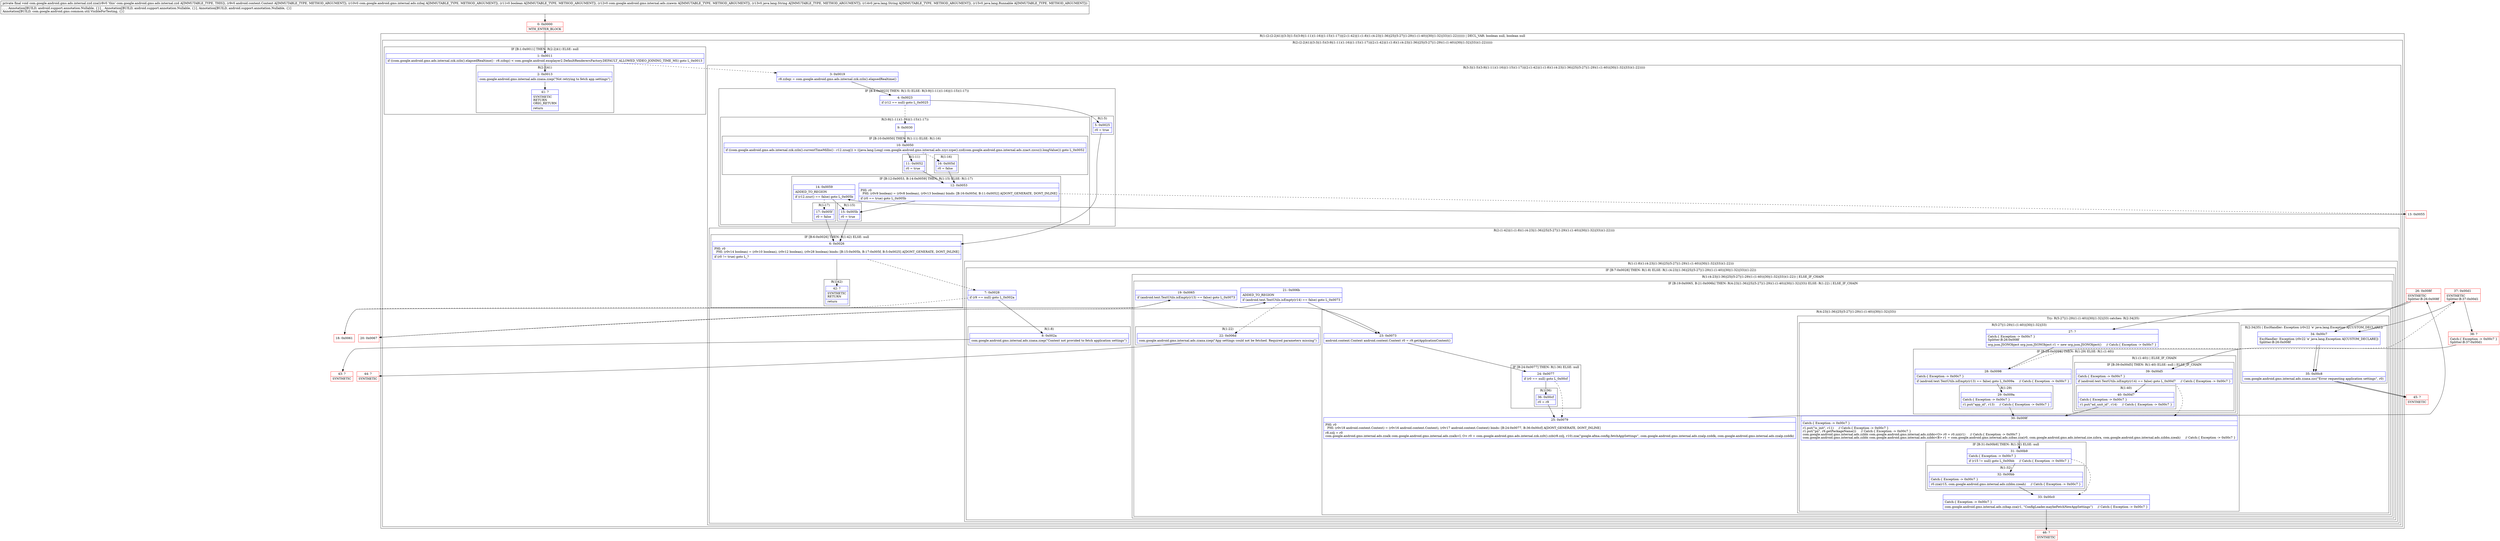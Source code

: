 digraph "CFG forcom.google.android.gms.ads.internal.zzd.zza(Landroid\/content\/Context;Lcom\/google\/android\/gms\/internal\/ads\/zzbaj;ZLcom\/google\/android\/gms\/internal\/ads\/zzawm;Ljava\/lang\/String;Ljava\/lang\/String;Ljava\/lang\/Runnable;)V" {
subgraph cluster_Region_32775834 {
label = "R(1:(2:(2:2|41)|(3:3|(1:5)(3:9|(1:11)(1:16)|(1:15)(1:17))|(2:(1:42)|(1:(1:8)(1:(4:23|(1:36)|25|(5:27|(1:29)(1:(1:40))|30|(1:32)|33))(1:22))))))) | DECL_VAR: boolean null, boolean null\l";
node [shape=record,color=blue];
subgraph cluster_Region_46490311 {
label = "R(2:(2:2|41)|(3:3|(1:5)(3:9|(1:11)(1:16)|(1:15)(1:17))|(2:(1:42)|(1:(1:8)(1:(4:23|(1:36)|25|(5:27|(1:29)(1:(1:40))|30|(1:32)|33))(1:22))))))";
node [shape=record,color=blue];
subgraph cluster_IfRegion_268971771 {
label = "IF [B:1:0x0011] THEN: R(2:2|41) ELSE: null";
node [shape=record,color=blue];
Node_1 [shape=record,label="{1\:\ 0x0011|if ((com.google.android.gms.ads.internal.zzk.zzln().elapsedRealtime() \- r8.zzbqz) \< com.google.android.exoplayer2.DefaultRenderersFactory.DEFAULT_ALLOWED_VIDEO_JOINING_TIME_MS) goto L_0x0013\l}"];
subgraph cluster_Region_307201348 {
label = "R(2:2|41)";
node [shape=record,color=blue];
Node_2 [shape=record,label="{2\:\ 0x0013|com.google.android.gms.internal.ads.zzaxa.zzep(\"Not retrying to fetch app settings\")\l}"];
Node_41 [shape=record,label="{41\:\ ?|SYNTHETIC\lRETURN\lORIG_RETURN\l|return\l}"];
}
}
subgraph cluster_Region_862869849 {
label = "R(3:3|(1:5)(3:9|(1:11)(1:16)|(1:15)(1:17))|(2:(1:42)|(1:(1:8)(1:(4:23|(1:36)|25|(5:27|(1:29)(1:(1:40))|30|(1:32)|33))(1:22)))))";
node [shape=record,color=blue];
Node_3 [shape=record,label="{3\:\ 0x0019|r8.zzbqz = com.google.android.gms.ads.internal.zzk.zzln().elapsedRealtime()\l}"];
subgraph cluster_IfRegion_445957801 {
label = "IF [B:4:0x0023] THEN: R(1:5) ELSE: R(3:9|(1:11)(1:16)|(1:15)(1:17))";
node [shape=record,color=blue];
Node_4 [shape=record,label="{4\:\ 0x0023|if (r12 == null) goto L_0x0025\l}"];
subgraph cluster_Region_196783983 {
label = "R(1:5)";
node [shape=record,color=blue];
Node_5 [shape=record,label="{5\:\ 0x0025|r0 = true\l}"];
}
subgraph cluster_Region_1262116086 {
label = "R(3:9|(1:11)(1:16)|(1:15)(1:17))";
node [shape=record,color=blue];
Node_9 [shape=record,label="{9\:\ 0x0030}"];
subgraph cluster_IfRegion_632395120 {
label = "IF [B:10:0x0050] THEN: R(1:11) ELSE: R(1:16)";
node [shape=record,color=blue];
Node_10 [shape=record,label="{10\:\ 0x0050|if ((com.google.android.gms.ads.internal.zzk.zzln().currentTimeMillis() \- r12.zzuq()) \> ((java.lang.Long) com.google.android.gms.internal.ads.zzyr.zzpe().zzd(com.google.android.gms.internal.ads.zzact.zzcsz)).longValue()) goto L_0x0052\l}"];
subgraph cluster_Region_726504308 {
label = "R(1:11)";
node [shape=record,color=blue];
Node_11 [shape=record,label="{11\:\ 0x0052|r0 = true\l}"];
}
subgraph cluster_Region_1773516147 {
label = "R(1:16)";
node [shape=record,color=blue];
Node_16 [shape=record,label="{16\:\ 0x005d|r0 = false\l}"];
}
}
subgraph cluster_IfRegion_1691661326 {
label = "IF [B:12:0x0053, B:14:0x0059] THEN: R(1:15) ELSE: R(1:17)";
node [shape=record,color=blue];
Node_12 [shape=record,label="{12\:\ 0x0053|PHI: r0 \l  PHI: (r0v9 boolean) = (r0v8 boolean), (r0v13 boolean) binds: [B:16:0x005d, B:11:0x0052] A[DONT_GENERATE, DONT_INLINE]\l|if (r0 == true) goto L_0x005b\l}"];
Node_14 [shape=record,label="{14\:\ 0x0059|ADDED_TO_REGION\l|if (r12.zzur() == false) goto L_0x005b\l}"];
subgraph cluster_Region_1864035642 {
label = "R(1:15)";
node [shape=record,color=blue];
Node_15 [shape=record,label="{15\:\ 0x005b|r0 = true\l}"];
}
subgraph cluster_Region_1340114381 {
label = "R(1:17)";
node [shape=record,color=blue];
Node_17 [shape=record,label="{17\:\ 0x005f|r0 = false\l}"];
}
}
}
}
subgraph cluster_Region_1481217971 {
label = "R(2:(1:42)|(1:(1:8)(1:(4:23|(1:36)|25|(5:27|(1:29)(1:(1:40))|30|(1:32)|33))(1:22))))";
node [shape=record,color=blue];
subgraph cluster_IfRegion_1091415456 {
label = "IF [B:6:0x0026] THEN: R(1:42) ELSE: null";
node [shape=record,color=blue];
Node_6 [shape=record,label="{6\:\ 0x0026|PHI: r0 \l  PHI: (r0v14 boolean) = (r0v10 boolean), (r0v12 boolean), (r0v28 boolean) binds: [B:15:0x005b, B:17:0x005f, B:5:0x0025] A[DONT_GENERATE, DONT_INLINE]\l|if (r0 != true) goto L_?\l}"];
subgraph cluster_Region_1748941540 {
label = "R(1:42)";
node [shape=record,color=blue];
Node_42 [shape=record,label="{42\:\ ?|SYNTHETIC\lRETURN\l|return\l}"];
}
}
subgraph cluster_Region_696981289 {
label = "R(1:(1:8)(1:(4:23|(1:36)|25|(5:27|(1:29)(1:(1:40))|30|(1:32)|33))(1:22)))";
node [shape=record,color=blue];
subgraph cluster_IfRegion_1030482340 {
label = "IF [B:7:0x0028] THEN: R(1:8) ELSE: R(1:(4:23|(1:36)|25|(5:27|(1:29)(1:(1:40))|30|(1:32)|33))(1:22))";
node [shape=record,color=blue];
Node_7 [shape=record,label="{7\:\ 0x0028|if (r9 == null) goto L_0x002a\l}"];
subgraph cluster_Region_296166148 {
label = "R(1:8)";
node [shape=record,color=blue];
Node_8 [shape=record,label="{8\:\ 0x002a|com.google.android.gms.internal.ads.zzaxa.zzep(\"Context not provided to fetch application settings\")\l}"];
}
subgraph cluster_Region_206783054 {
label = "R(1:(4:23|(1:36)|25|(5:27|(1:29)(1:(1:40))|30|(1:32)|33))(1:22)) | ELSE_IF_CHAIN\l";
node [shape=record,color=blue];
subgraph cluster_IfRegion_2098216626 {
label = "IF [B:19:0x0065, B:21:0x006b] THEN: R(4:23|(1:36)|25|(5:27|(1:29)(1:(1:40))|30|(1:32)|33)) ELSE: R(1:22) | ELSE_IF_CHAIN\l";
node [shape=record,color=blue];
Node_19 [shape=record,label="{19\:\ 0x0065|if (android.text.TextUtils.isEmpty(r13) == false) goto L_0x0073\l}"];
Node_21 [shape=record,label="{21\:\ 0x006b|ADDED_TO_REGION\l|if (android.text.TextUtils.isEmpty(r14) == false) goto L_0x0073\l}"];
subgraph cluster_Region_1286298463 {
label = "R(4:23|(1:36)|25|(5:27|(1:29)(1:(1:40))|30|(1:32)|33))";
node [shape=record,color=blue];
Node_23 [shape=record,label="{23\:\ 0x0073|android.content.Context android.content.Context r0 = r9.getApplicationContext()\l}"];
subgraph cluster_IfRegion_1071985009 {
label = "IF [B:24:0x0077] THEN: R(1:36) ELSE: null";
node [shape=record,color=blue];
Node_24 [shape=record,label="{24\:\ 0x0077|if (r0 == null) goto L_0x00cf\l}"];
subgraph cluster_Region_1960844493 {
label = "R(1:36)";
node [shape=record,color=blue];
Node_36 [shape=record,label="{36\:\ 0x00cf|r0 = r9\l}"];
}
}
Node_25 [shape=record,label="{25\:\ 0x0079|PHI: r0 \l  PHI: (r0v18 android.content.Context) = (r0v16 android.content.Context), (r0v17 android.content.Context) binds: [B:24:0x0077, B:36:0x00cf] A[DONT_GENERATE, DONT_INLINE]\l|r8.zzlj = r0\lcom.google.android.gms.internal.ads.zzalk com.google.android.gms.internal.ads.zzalk\<I, O\> r0 = com.google.android.gms.ads.internal.zzk.zzlt().zzb(r8.zzlj, r10).zza(\"google.afma.config.fetchAppSettings\", com.google.android.gms.internal.ads.zzalp.zzddk, com.google.android.gms.internal.ads.zzalp.zzddk)\l}"];
subgraph cluster_TryCatchRegion_525651581 {
label = "Try: R(5:27|(1:29)(1:(1:40))|30|(1:32)|33) catches: R(2:34|35)";
node [shape=record,color=blue];
subgraph cluster_Region_1635397685 {
label = "R(5:27|(1:29)(1:(1:40))|30|(1:32)|33)";
node [shape=record,color=blue];
Node_27 [shape=record,label="{27\:\ ?|Catch:\{ Exception \-\> 0x00c7 \}\lSplitter:B:26:0x008f\l|org.json.JSONObject org.json.JSONObject r1 = new org.json.JSONObject()     \/\/ Catch:\{ Exception \-\> 0x00c7 \}\l}"];
subgraph cluster_IfRegion_927162768 {
label = "IF [B:28:0x0098] THEN: R(1:29) ELSE: R(1:(1:40))";
node [shape=record,color=blue];
Node_28 [shape=record,label="{28\:\ 0x0098|Catch:\{ Exception \-\> 0x00c7 \}\l|if (android.text.TextUtils.isEmpty(r13) == false) goto L_0x009a     \/\/ Catch:\{ Exception \-\> 0x00c7 \}\l}"];
subgraph cluster_Region_1998454502 {
label = "R(1:29)";
node [shape=record,color=blue];
Node_29 [shape=record,label="{29\:\ 0x009a|Catch:\{ Exception \-\> 0x00c7 \}\l|r1.put(\"app_id\", r13)     \/\/ Catch:\{ Exception \-\> 0x00c7 \}\l}"];
}
subgraph cluster_Region_554963972 {
label = "R(1:(1:40)) | ELSE_IF_CHAIN\l";
node [shape=record,color=blue];
subgraph cluster_IfRegion_1569545018 {
label = "IF [B:39:0x00d5] THEN: R(1:40) ELSE: null | ELSE_IF_CHAIN\l";
node [shape=record,color=blue];
Node_39 [shape=record,label="{39\:\ 0x00d5|Catch:\{ Exception \-\> 0x00c7 \}\l|if (android.text.TextUtils.isEmpty(r14) == false) goto L_0x00d7     \/\/ Catch:\{ Exception \-\> 0x00c7 \}\l}"];
subgraph cluster_Region_57643708 {
label = "R(1:40)";
node [shape=record,color=blue];
Node_40 [shape=record,label="{40\:\ 0x00d7|Catch:\{ Exception \-\> 0x00c7 \}\l|r1.put(\"ad_unit_id\", r14)     \/\/ Catch:\{ Exception \-\> 0x00c7 \}\l}"];
}
}
}
}
Node_30 [shape=record,label="{30\:\ 0x009f|Catch:\{ Exception \-\> 0x00c7 \}\l|r1.put(\"is_init\", r11)     \/\/ Catch:\{ Exception \-\> 0x00c7 \}\lr1.put(\"pn\", r9.getPackageName())     \/\/ Catch:\{ Exception \-\> 0x00c7 \}\lcom.google.android.gms.internal.ads.zzbbi com.google.android.gms.internal.ads.zzbbi\<O\> r0 = r0.zzi(r1)     \/\/ Catch:\{ Exception \-\> 0x00c7 \}\lcom.google.android.gms.internal.ads.zzbbi com.google.android.gms.internal.ads.zzbbi\<B\> r1 = com.google.android.gms.internal.ads.zzbas.zza(r0, com.google.android.gms.ads.internal.zze.zzbra, com.google.android.gms.internal.ads.zzbbn.zzeah)     \/\/ Catch:\{ Exception \-\> 0x00c7 \}\l}"];
subgraph cluster_IfRegion_1687376336 {
label = "IF [B:31:0x00b9] THEN: R(1:32) ELSE: null";
node [shape=record,color=blue];
Node_31 [shape=record,label="{31\:\ 0x00b9|Catch:\{ Exception \-\> 0x00c7 \}\l|if (r15 != null) goto L_0x00bb     \/\/ Catch:\{ Exception \-\> 0x00c7 \}\l}"];
subgraph cluster_Region_362239257 {
label = "R(1:32)";
node [shape=record,color=blue];
Node_32 [shape=record,label="{32\:\ 0x00bb|Catch:\{ Exception \-\> 0x00c7 \}\l|r0.zza(r15, com.google.android.gms.internal.ads.zzbbn.zzeah)     \/\/ Catch:\{ Exception \-\> 0x00c7 \}\l}"];
}
}
Node_33 [shape=record,label="{33\:\ 0x00c0|Catch:\{ Exception \-\> 0x00c7 \}\l|com.google.android.gms.internal.ads.zzbap.zza(r1, \"ConfigLoader.maybeFetchNewAppSettings\")     \/\/ Catch:\{ Exception \-\> 0x00c7 \}\l}"];
}
subgraph cluster_Region_1223750451 {
label = "R(2:34|35) | ExcHandler: Exception (r0v22 'e' java.lang.Exception A[CUSTOM_DECLARE])\l";
node [shape=record,color=blue];
Node_34 [shape=record,label="{34\:\ 0x00c7|ExcHandler: Exception (r0v22 'e' java.lang.Exception A[CUSTOM_DECLARE])\lSplitter:B:26:0x008f\l}"];
Node_35 [shape=record,label="{35\:\ 0x00c8|com.google.android.gms.internal.ads.zzaxa.zzc(\"Error requesting application settings\", r0)\l}"];
}
}
}
subgraph cluster_Region_1237678621 {
label = "R(1:22)";
node [shape=record,color=blue];
Node_22 [shape=record,label="{22\:\ 0x006d|com.google.android.gms.internal.ads.zzaxa.zzep(\"App settings could not be fetched. Required parameters missing\")\l}"];
}
}
}
}
}
}
}
}
}
subgraph cluster_Region_1223750451 {
label = "R(2:34|35) | ExcHandler: Exception (r0v22 'e' java.lang.Exception A[CUSTOM_DECLARE])\l";
node [shape=record,color=blue];
Node_34 [shape=record,label="{34\:\ 0x00c7|ExcHandler: Exception (r0v22 'e' java.lang.Exception A[CUSTOM_DECLARE])\lSplitter:B:26:0x008f\l}"];
Node_35 [shape=record,label="{35\:\ 0x00c8|com.google.android.gms.internal.ads.zzaxa.zzc(\"Error requesting application settings\", r0)\l}"];
}
Node_0 [shape=record,color=red,label="{0\:\ 0x0000|MTH_ENTER_BLOCK\l}"];
Node_13 [shape=record,color=red,label="{13\:\ 0x0055}"];
Node_18 [shape=record,color=red,label="{18\:\ 0x0061}"];
Node_20 [shape=record,color=red,label="{20\:\ 0x0067}"];
Node_26 [shape=record,color=red,label="{26\:\ 0x008f|SYNTHETIC\lSplitter:B:26:0x008f\l}"];
Node_37 [shape=record,color=red,label="{37\:\ 0x00d1|SYNTHETIC\lSplitter:B:37:0x00d1\l}"];
Node_38 [shape=record,color=red,label="{38\:\ ?|Catch:\{ Exception \-\> 0x00c7 \}\lSplitter:B:37:0x00d1\l}"];
Node_43 [shape=record,color=red,label="{43\:\ ?|SYNTHETIC\l}"];
Node_44 [shape=record,color=red,label="{44\:\ ?|SYNTHETIC\l}"];
Node_45 [shape=record,color=red,label="{45\:\ ?|SYNTHETIC\l}"];
Node_46 [shape=record,color=red,label="{46\:\ ?|SYNTHETIC\l}"];
MethodNode[shape=record,label="{private final void com.google.android.gms.ads.internal.zzd.zza((r8v0 'this' com.google.android.gms.ads.internal.zzd A[IMMUTABLE_TYPE, THIS]), (r9v0 android.content.Context A[IMMUTABLE_TYPE, METHOD_ARGUMENT]), (r10v0 com.google.android.gms.internal.ads.zzbaj A[IMMUTABLE_TYPE, METHOD_ARGUMENT]), (r11v0 boolean A[IMMUTABLE_TYPE, METHOD_ARGUMENT]), (r12v0 com.google.android.gms.internal.ads.zzawm A[IMMUTABLE_TYPE, METHOD_ARGUMENT]), (r13v0 java.lang.String A[IMMUTABLE_TYPE, METHOD_ARGUMENT]), (r14v0 java.lang.String A[IMMUTABLE_TYPE, METHOD_ARGUMENT]), (r15v0 java.lang.Runnable A[IMMUTABLE_TYPE, METHOD_ARGUMENT]))  | , , , Annotation[BUILD, android.support.annotation.Nullable, \{\}], , Annotation[BUILD, android.support.annotation.Nullable, \{\}], Annotation[BUILD, android.support.annotation.Nullable, \{\}]\lAnnotation[BUILD, com.google.android.gms.common.util.VisibleForTesting, \{\}]\l}"];
MethodNode -> Node_0;
Node_1 -> Node_2;
Node_1 -> Node_3[style=dashed];
Node_2 -> Node_41;
Node_3 -> Node_4;
Node_4 -> Node_5;
Node_4 -> Node_9[style=dashed];
Node_5 -> Node_6;
Node_9 -> Node_10;
Node_10 -> Node_11;
Node_10 -> Node_16[style=dashed];
Node_11 -> Node_12;
Node_16 -> Node_12;
Node_12 -> Node_13[style=dashed];
Node_12 -> Node_15;
Node_14 -> Node_15;
Node_14 -> Node_17[style=dashed];
Node_15 -> Node_6;
Node_17 -> Node_6;
Node_6 -> Node_7[style=dashed];
Node_6 -> Node_42;
Node_7 -> Node_8;
Node_7 -> Node_18[style=dashed];
Node_8 -> Node_43;
Node_19 -> Node_20[style=dashed];
Node_19 -> Node_23;
Node_21 -> Node_22[style=dashed];
Node_21 -> Node_23;
Node_23 -> Node_24;
Node_24 -> Node_25[style=dashed];
Node_24 -> Node_36;
Node_36 -> Node_25;
Node_25 -> Node_26;
Node_27 -> Node_28;
Node_28 -> Node_29;
Node_28 -> Node_37[style=dashed];
Node_29 -> Node_30;
Node_39 -> Node_30[style=dashed];
Node_39 -> Node_40;
Node_40 -> Node_30;
Node_30 -> Node_31;
Node_31 -> Node_32;
Node_31 -> Node_33[style=dashed];
Node_32 -> Node_33;
Node_33 -> Node_46;
Node_34 -> Node_35;
Node_35 -> Node_45;
Node_22 -> Node_44;
Node_34 -> Node_35;
Node_35 -> Node_45;
Node_0 -> Node_1;
Node_13 -> Node_14;
Node_18 -> Node_19;
Node_20 -> Node_21;
Node_26 -> Node_27;
Node_26 -> Node_34;
Node_37 -> Node_38;
Node_37 -> Node_34;
Node_38 -> Node_39;
}

